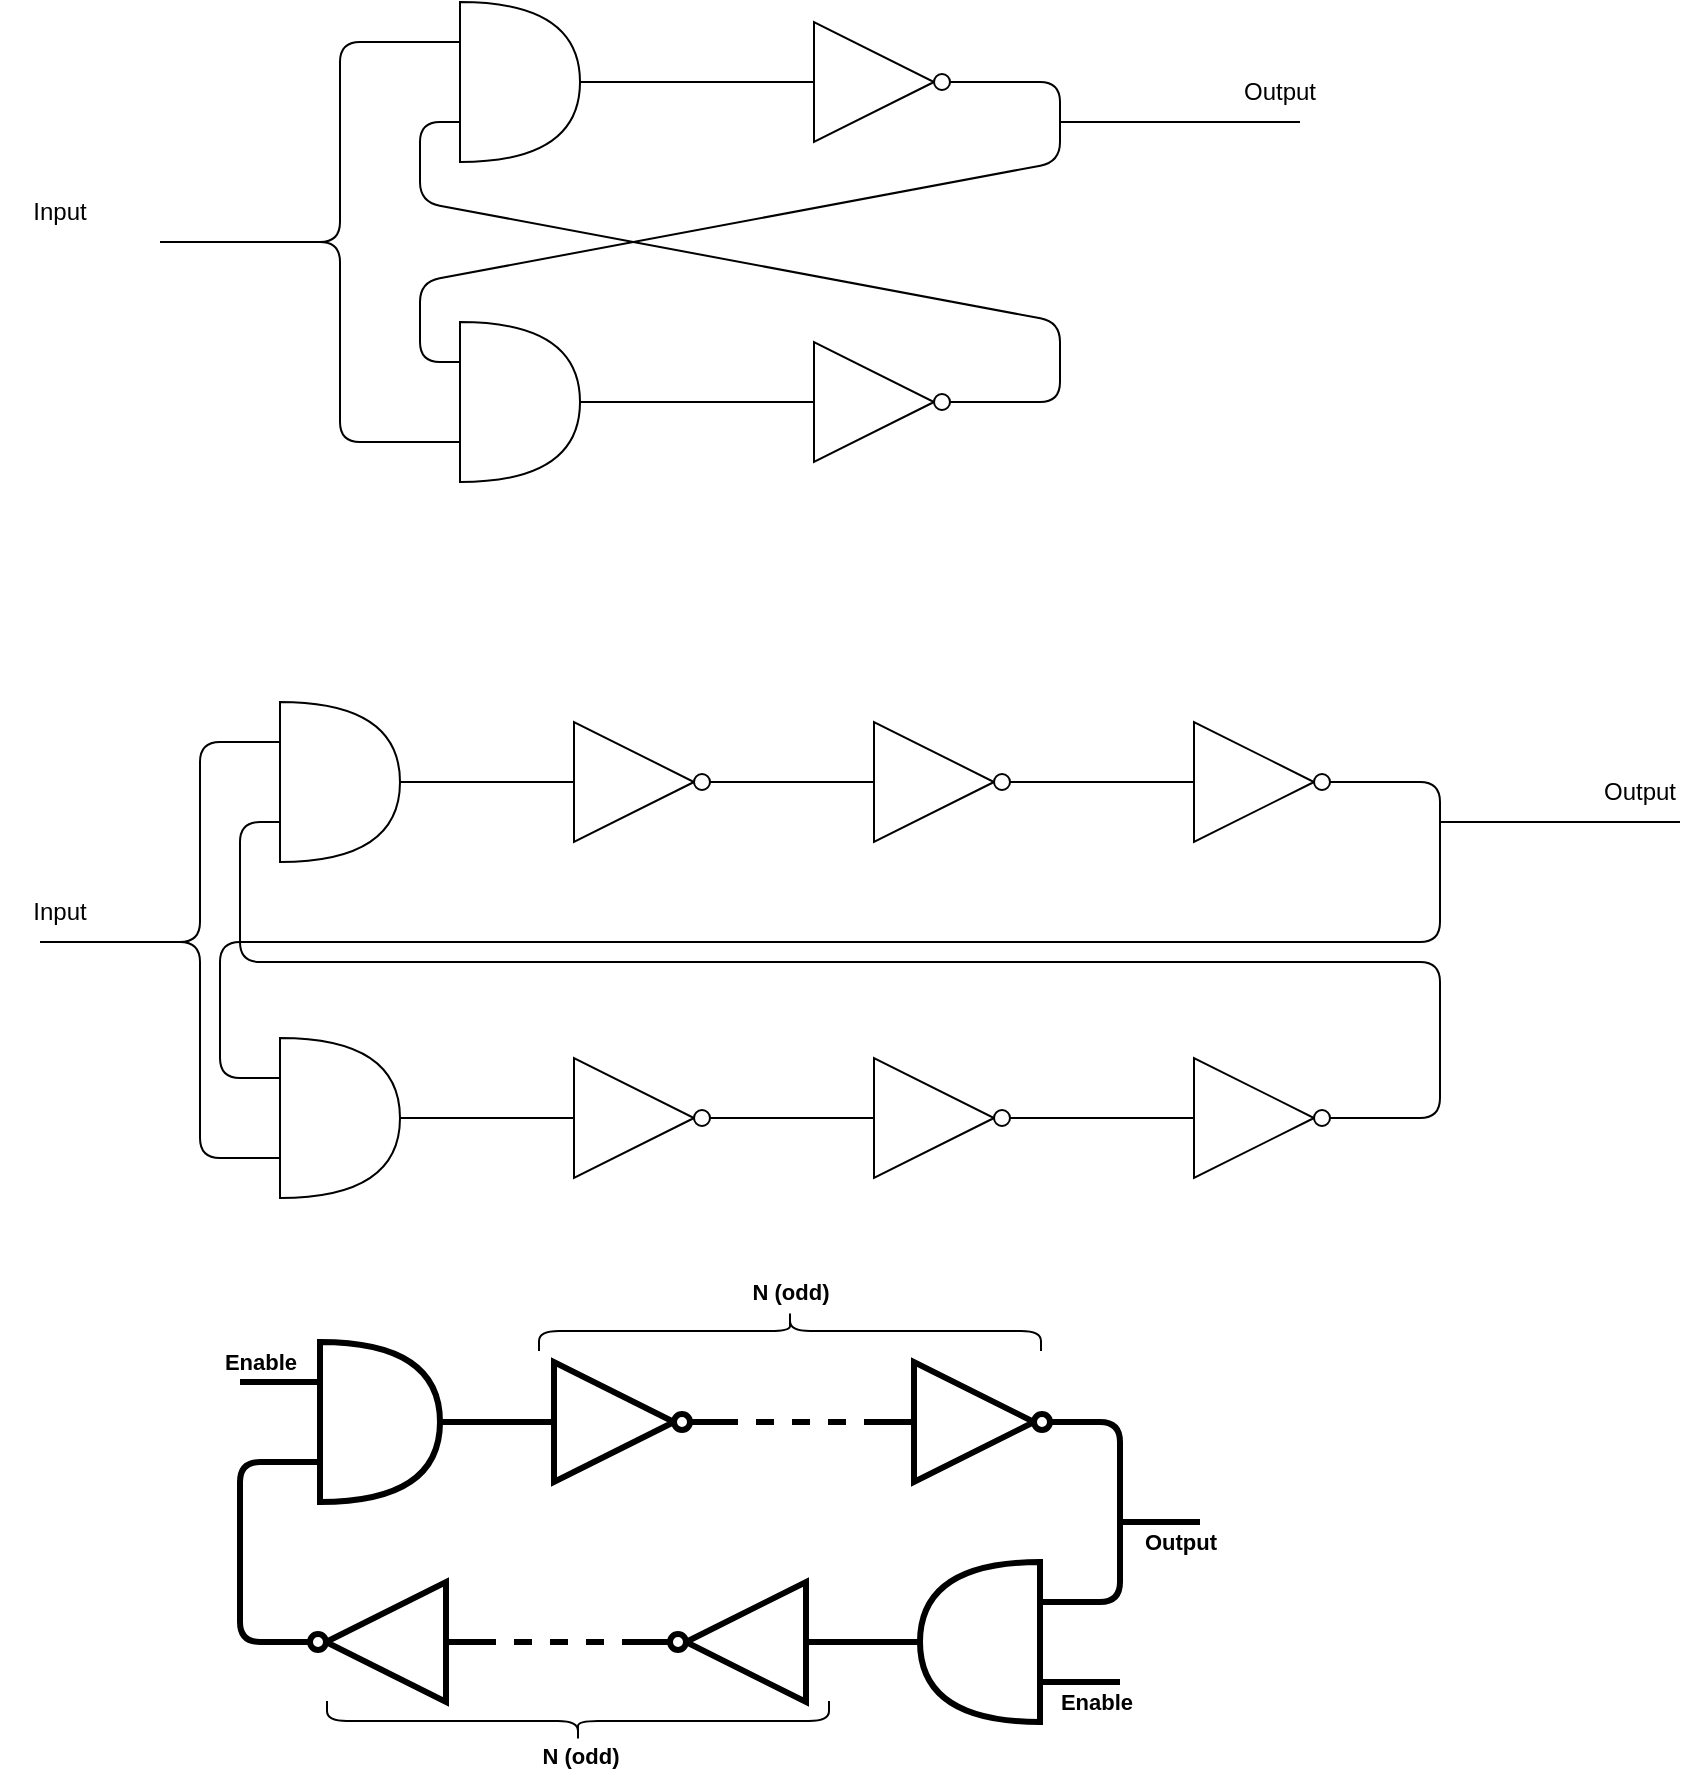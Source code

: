 <mxfile>
    <diagram id="EVTvMuGbah80TE0Cup9H" name="Page-1">
        <mxGraphModel dx="1092" dy="613" grid="0" gridSize="10" guides="1" tooltips="1" connect="1" arrows="1" fold="1" page="1" pageScale="1" pageWidth="850" pageHeight="1100" math="0" shadow="0">
            <root>
                <mxCell id="0"/>
                <mxCell id="1" parent="0"/>
                <mxCell id="8" style="edgeStyle=none;html=1;exitX=1;exitY=0.5;exitDx=0;exitDy=0;exitPerimeter=0;entryX=0;entryY=0.5;entryDx=0;entryDy=0;entryPerimeter=0;endArrow=none;endFill=0;" parent="1" source="2" target="4" edge="1">
                    <mxGeometry relative="1" as="geometry"/>
                </mxCell>
                <mxCell id="12" style="edgeStyle=none;html=1;exitX=0;exitY=0.25;exitDx=0;exitDy=0;exitPerimeter=0;endArrow=none;endFill=0;" parent="1" source="2" edge="1">
                    <mxGeometry relative="1" as="geometry">
                        <mxPoint x="80" y="180" as="targetPoint"/>
                        <Array as="points">
                            <mxPoint x="170" y="80"/>
                            <mxPoint x="170" y="180"/>
                        </Array>
                    </mxGeometry>
                </mxCell>
                <mxCell id="2" value="" style="shape=or;whiteSpace=wrap;html=1;" parent="1" vertex="1">
                    <mxGeometry x="230" y="60" width="60" height="80" as="geometry"/>
                </mxCell>
                <mxCell id="13" style="edgeStyle=none;html=1;exitX=0;exitY=0.75;exitDx=0;exitDy=0;exitPerimeter=0;endArrow=none;endFill=0;" parent="1" source="3" edge="1">
                    <mxGeometry relative="1" as="geometry">
                        <mxPoint x="80" y="180" as="targetPoint"/>
                        <Array as="points">
                            <mxPoint x="170" y="280"/>
                            <mxPoint x="170" y="180"/>
                        </Array>
                    </mxGeometry>
                </mxCell>
                <mxCell id="3" value="" style="shape=or;whiteSpace=wrap;html=1;rotation=-180;direction=west;" parent="1" vertex="1">
                    <mxGeometry x="230" y="220" width="60" height="80" as="geometry"/>
                </mxCell>
                <mxCell id="10" style="edgeStyle=none;html=1;exitX=1;exitY=0.5;exitDx=0;exitDy=0;exitPerimeter=0;entryX=0;entryY=0.25;entryDx=0;entryDy=0;entryPerimeter=0;endArrow=none;endFill=0;" parent="1" source="4" target="3" edge="1">
                    <mxGeometry relative="1" as="geometry">
                        <Array as="points">
                            <mxPoint x="530" y="100"/>
                            <mxPoint x="530" y="140"/>
                            <mxPoint x="210" y="200"/>
                            <mxPoint x="210" y="240"/>
                        </Array>
                    </mxGeometry>
                </mxCell>
                <mxCell id="4" value="" style="verticalLabelPosition=bottom;shadow=0;dashed=0;align=center;html=1;verticalAlign=top;shape=mxgraph.electrical.logic_gates.inverter_2" parent="1" vertex="1">
                    <mxGeometry x="390" y="70" width="100" height="60" as="geometry"/>
                </mxCell>
                <mxCell id="6" style="edgeStyle=none;html=1;exitX=0;exitY=0.5;exitDx=0;exitDy=0;exitPerimeter=0;entryX=1;entryY=0.5;entryDx=0;entryDy=0;entryPerimeter=0;endArrow=none;endFill=0;" parent="1" source="5" target="3" edge="1">
                    <mxGeometry relative="1" as="geometry"/>
                </mxCell>
                <mxCell id="11" style="edgeStyle=none;html=1;exitX=1;exitY=0.5;exitDx=0;exitDy=0;exitPerimeter=0;entryX=0;entryY=0.75;entryDx=0;entryDy=0;entryPerimeter=0;endArrow=none;endFill=0;" parent="1" source="5" target="2" edge="1">
                    <mxGeometry relative="1" as="geometry">
                        <Array as="points">
                            <mxPoint x="530" y="260"/>
                            <mxPoint x="530" y="220"/>
                            <mxPoint x="210" y="160"/>
                            <mxPoint x="210" y="120"/>
                        </Array>
                    </mxGeometry>
                </mxCell>
                <mxCell id="5" value="" style="verticalLabelPosition=bottom;shadow=0;dashed=0;align=center;html=1;verticalAlign=top;shape=mxgraph.electrical.logic_gates.inverter_2;rotation=-180;direction=west;" parent="1" vertex="1">
                    <mxGeometry x="390" y="230" width="100" height="60" as="geometry"/>
                </mxCell>
                <mxCell id="15" value="" style="endArrow=none;html=1;" parent="1" edge="1">
                    <mxGeometry width="50" height="50" relative="1" as="geometry">
                        <mxPoint x="530" y="120" as="sourcePoint"/>
                        <mxPoint x="650" y="120" as="targetPoint"/>
                    </mxGeometry>
                </mxCell>
                <mxCell id="16" value="Input" style="text;html=1;strokeColor=none;fillColor=none;align=center;verticalAlign=middle;whiteSpace=wrap;rounded=0;" parent="1" vertex="1">
                    <mxGeometry y="150" width="60" height="30" as="geometry"/>
                </mxCell>
                <mxCell id="17" value="Output" style="text;html=1;strokeColor=none;fillColor=none;align=center;verticalAlign=middle;whiteSpace=wrap;rounded=0;" parent="1" vertex="1">
                    <mxGeometry x="610" y="90" width="60" height="30" as="geometry"/>
                </mxCell>
                <mxCell id="20" style="edgeStyle=none;html=1;exitX=0;exitY=0.25;exitDx=0;exitDy=0;exitPerimeter=0;endArrow=none;endFill=0;strokeWidth=1;" parent="1" source="21" edge="1">
                    <mxGeometry relative="1" as="geometry">
                        <mxPoint x="20" y="530" as="targetPoint"/>
                        <Array as="points">
                            <mxPoint x="100" y="430"/>
                            <mxPoint x="100" y="530"/>
                        </Array>
                    </mxGeometry>
                </mxCell>
                <mxCell id="34" style="edgeStyle=none;html=1;exitX=1;exitY=0.5;exitDx=0;exitDy=0;exitPerimeter=0;entryX=0;entryY=0.5;entryDx=0;entryDy=0;entryPerimeter=0;endArrow=none;endFill=0;" parent="1" source="21" target="32" edge="1">
                    <mxGeometry relative="1" as="geometry"/>
                </mxCell>
                <mxCell id="21" value="" style="shape=or;whiteSpace=wrap;html=1;" parent="1" vertex="1">
                    <mxGeometry x="140" y="410" width="60" height="80" as="geometry"/>
                </mxCell>
                <mxCell id="22" style="edgeStyle=none;html=1;exitX=0;exitY=0.75;exitDx=0;exitDy=0;exitPerimeter=0;endArrow=none;endFill=0;strokeWidth=1;" parent="1" source="23" edge="1">
                    <mxGeometry relative="1" as="geometry">
                        <mxPoint x="20" y="530" as="targetPoint"/>
                        <Array as="points">
                            <mxPoint x="100" y="638"/>
                            <mxPoint x="100" y="530"/>
                        </Array>
                    </mxGeometry>
                </mxCell>
                <mxCell id="23" value="" style="shape=or;whiteSpace=wrap;html=1;rotation=-180;direction=west;" parent="1" vertex="1">
                    <mxGeometry x="140" y="578" width="60" height="80" as="geometry"/>
                </mxCell>
                <mxCell id="24" style="edgeStyle=none;html=1;exitX=1;exitY=0.5;exitDx=0;exitDy=0;exitPerimeter=0;entryX=0;entryY=0.25;entryDx=0;entryDy=0;entryPerimeter=0;endArrow=none;endFill=0;strokeWidth=1;" parent="1" source="25" target="23" edge="1">
                    <mxGeometry relative="1" as="geometry">
                        <Array as="points">
                            <mxPoint x="720" y="450"/>
                            <mxPoint x="720" y="530"/>
                            <mxPoint x="110" y="530"/>
                            <mxPoint x="110" y="598"/>
                        </Array>
                    </mxGeometry>
                </mxCell>
                <mxCell id="25" value="" style="verticalLabelPosition=bottom;shadow=0;dashed=0;align=center;html=1;verticalAlign=top;shape=mxgraph.electrical.logic_gates.inverter_2" parent="1" vertex="1">
                    <mxGeometry x="580" y="420" width="100" height="60" as="geometry"/>
                </mxCell>
                <mxCell id="27" style="edgeStyle=none;html=1;exitX=1;exitY=0.5;exitDx=0;exitDy=0;exitPerimeter=0;entryX=0;entryY=0.75;entryDx=0;entryDy=0;entryPerimeter=0;endArrow=none;endFill=0;strokeWidth=1;" parent="1" target="21" edge="1">
                    <mxGeometry relative="1" as="geometry">
                        <Array as="points">
                            <mxPoint x="720" y="618"/>
                            <mxPoint x="720" y="540"/>
                            <mxPoint x="120" y="540"/>
                            <mxPoint x="120" y="470"/>
                        </Array>
                        <mxPoint x="680" y="618" as="sourcePoint"/>
                    </mxGeometry>
                </mxCell>
                <mxCell id="29" value="" style="endArrow=none;html=1;strokeWidth=1;" parent="1" edge="1">
                    <mxGeometry width="50" height="50" relative="1" as="geometry">
                        <mxPoint x="720" y="470" as="sourcePoint"/>
                        <mxPoint x="840" y="470" as="targetPoint"/>
                    </mxGeometry>
                </mxCell>
                <mxCell id="30" value="Input" style="text;html=1;strokeColor=none;fillColor=none;align=center;verticalAlign=middle;whiteSpace=wrap;rounded=0;" parent="1" vertex="1">
                    <mxGeometry y="500" width="60" height="30" as="geometry"/>
                </mxCell>
                <mxCell id="31" value="Output" style="text;html=1;strokeColor=none;fillColor=none;align=center;verticalAlign=middle;whiteSpace=wrap;rounded=0;" parent="1" vertex="1">
                    <mxGeometry x="790" y="440" width="60" height="30" as="geometry"/>
                </mxCell>
                <mxCell id="35" style="edgeStyle=none;html=1;exitX=1;exitY=0.5;exitDx=0;exitDy=0;exitPerimeter=0;endArrow=none;endFill=0;" parent="1" source="32" target="33" edge="1">
                    <mxGeometry relative="1" as="geometry"/>
                </mxCell>
                <mxCell id="32" value="" style="verticalLabelPosition=bottom;shadow=0;dashed=0;align=center;html=1;verticalAlign=top;shape=mxgraph.electrical.logic_gates.inverter_2" parent="1" vertex="1">
                    <mxGeometry x="270" y="420" width="100" height="60" as="geometry"/>
                </mxCell>
                <mxCell id="36" style="edgeStyle=none;html=1;exitX=1;exitY=0.5;exitDx=0;exitDy=0;exitPerimeter=0;entryX=0;entryY=0.5;entryDx=0;entryDy=0;entryPerimeter=0;endArrow=none;endFill=0;" parent="1" source="33" target="25" edge="1">
                    <mxGeometry relative="1" as="geometry"/>
                </mxCell>
                <mxCell id="33" value="" style="verticalLabelPosition=bottom;shadow=0;dashed=0;align=center;html=1;verticalAlign=top;shape=mxgraph.electrical.logic_gates.inverter_2" parent="1" vertex="1">
                    <mxGeometry x="420" y="420" width="100" height="60" as="geometry"/>
                </mxCell>
                <mxCell id="37" style="edgeStyle=none;html=1;exitX=1;exitY=0.5;exitDx=0;exitDy=0;exitPerimeter=0;entryX=0;entryY=0.5;entryDx=0;entryDy=0;entryPerimeter=0;endArrow=none;endFill=0;" parent="1" source="23" edge="1">
                    <mxGeometry relative="1" as="geometry">
                        <mxPoint x="200" y="610" as="sourcePoint"/>
                        <mxPoint x="270" y="618" as="targetPoint"/>
                    </mxGeometry>
                </mxCell>
                <mxCell id="38" style="edgeStyle=none;html=1;exitX=1;exitY=0.5;exitDx=0;exitDy=0;exitPerimeter=0;endArrow=none;endFill=0;" parent="1" target="41" edge="1">
                    <mxGeometry relative="1" as="geometry">
                        <mxPoint x="370" y="618" as="sourcePoint"/>
                    </mxGeometry>
                </mxCell>
                <mxCell id="40" style="edgeStyle=none;html=1;exitX=1;exitY=0.5;exitDx=0;exitDy=0;exitPerimeter=0;endArrow=none;endFill=0;entryX=0;entryY=0.5;entryDx=0;entryDy=0;entryPerimeter=0;" parent="1" source="41" edge="1">
                    <mxGeometry relative="1" as="geometry">
                        <mxPoint x="580" y="618" as="targetPoint"/>
                    </mxGeometry>
                </mxCell>
                <mxCell id="41" value="" style="verticalLabelPosition=bottom;shadow=0;dashed=0;align=center;html=1;verticalAlign=top;shape=mxgraph.electrical.logic_gates.inverter_2" parent="1" vertex="1">
                    <mxGeometry x="420" y="588" width="100" height="60" as="geometry"/>
                </mxCell>
                <mxCell id="55" value="" style="verticalLabelPosition=bottom;shadow=0;dashed=0;align=center;html=1;verticalAlign=top;shape=mxgraph.electrical.logic_gates.inverter_2" parent="1" vertex="1">
                    <mxGeometry x="580" y="588" width="100" height="60" as="geometry"/>
                </mxCell>
                <mxCell id="56" value="" style="verticalLabelPosition=bottom;shadow=0;dashed=0;align=center;html=1;verticalAlign=top;shape=mxgraph.electrical.logic_gates.inverter_2" parent="1" vertex="1">
                    <mxGeometry x="270" y="588" width="100" height="60" as="geometry"/>
                </mxCell>
                <mxCell id="57" style="edgeStyle=none;html=1;exitX=1;exitY=0.5;exitDx=0;exitDy=0;exitPerimeter=0;entryX=0;entryY=0.5;entryDx=0;entryDy=0;entryPerimeter=0;endArrow=none;endFill=0;strokeWidth=3;" parent="1" source="58" target="60" edge="1">
                    <mxGeometry relative="1" as="geometry"/>
                </mxCell>
                <mxCell id="58" value="" style="shape=or;whiteSpace=wrap;html=1;strokeWidth=3;" parent="1" vertex="1">
                    <mxGeometry x="160" y="730" width="60" height="80" as="geometry"/>
                </mxCell>
                <mxCell id="60" value="" style="verticalLabelPosition=bottom;shadow=0;dashed=0;align=center;html=1;verticalAlign=top;shape=mxgraph.electrical.logic_gates.inverter_2;strokeWidth=3;" parent="1" vertex="1">
                    <mxGeometry x="260" y="740" width="100" height="60" as="geometry"/>
                </mxCell>
                <mxCell id="61" value="" style="verticalLabelPosition=bottom;shadow=0;dashed=0;align=center;html=1;verticalAlign=top;shape=mxgraph.electrical.logic_gates.inverter_2;strokeWidth=3;" parent="1" vertex="1">
                    <mxGeometry x="440" y="740" width="100" height="60" as="geometry"/>
                </mxCell>
                <mxCell id="63" value="" style="endArrow=none;dashed=1;html=1;exitX=1;exitY=0.5;exitDx=0;exitDy=0;exitPerimeter=0;strokeWidth=3;" parent="1" source="60" target="61" edge="1">
                    <mxGeometry width="50" height="50" relative="1" as="geometry">
                        <mxPoint x="390" y="660" as="sourcePoint"/>
                        <mxPoint x="440" y="610" as="targetPoint"/>
                    </mxGeometry>
                </mxCell>
                <mxCell id="64" style="edgeStyle=none;html=1;exitX=1;exitY=0.5;exitDx=0;exitDy=0;exitPerimeter=0;entryX=0;entryY=0.5;entryDx=0;entryDy=0;entryPerimeter=0;endArrow=none;endFill=0;strokeWidth=3;" parent="1" source="65" target="66" edge="1">
                    <mxGeometry relative="1" as="geometry"/>
                </mxCell>
                <mxCell id="65" value="" style="shape=or;whiteSpace=wrap;html=1;direction=west;strokeWidth=3;" parent="1" vertex="1">
                    <mxGeometry x="460" y="840" width="60" height="80" as="geometry"/>
                </mxCell>
                <mxCell id="66" value="" style="verticalLabelPosition=bottom;shadow=0;dashed=0;align=center;html=1;verticalAlign=top;shape=mxgraph.electrical.logic_gates.inverter_2;direction=west;strokeWidth=3;" parent="1" vertex="1">
                    <mxGeometry x="320" y="850" width="100" height="60" as="geometry"/>
                </mxCell>
                <mxCell id="67" value="" style="verticalLabelPosition=bottom;shadow=0;dashed=0;align=center;html=1;verticalAlign=top;shape=mxgraph.electrical.logic_gates.inverter_2;direction=west;strokeWidth=3;" parent="1" vertex="1">
                    <mxGeometry x="140" y="850" width="100" height="60" as="geometry"/>
                </mxCell>
                <mxCell id="68" value="" style="endArrow=none;dashed=1;html=1;exitX=1;exitY=0.5;exitDx=0;exitDy=0;exitPerimeter=0;strokeWidth=3;" parent="1" source="66" target="67" edge="1">
                    <mxGeometry width="50" height="50" relative="1" as="geometry">
                        <mxPoint x="390" y="770" as="sourcePoint"/>
                        <mxPoint x="440" y="720" as="targetPoint"/>
                    </mxGeometry>
                </mxCell>
                <mxCell id="69" value="" style="endArrow=none;html=1;exitX=1;exitY=0.5;exitDx=0;exitDy=0;exitPerimeter=0;entryX=0;entryY=0.75;entryDx=0;entryDy=0;entryPerimeter=0;strokeWidth=3;" parent="1" source="61" target="65" edge="1">
                    <mxGeometry width="50" height="50" relative="1" as="geometry">
                        <mxPoint x="390" y="660" as="sourcePoint"/>
                        <mxPoint x="440" y="610" as="targetPoint"/>
                        <Array as="points">
                            <mxPoint x="560" y="770"/>
                            <mxPoint x="560" y="860"/>
                        </Array>
                    </mxGeometry>
                </mxCell>
                <mxCell id="70" value="" style="endArrow=none;html=1;exitX=1;exitY=0.5;exitDx=0;exitDy=0;exitPerimeter=0;entryX=0;entryY=0.75;entryDx=0;entryDy=0;entryPerimeter=0;strokeWidth=3;" parent="1" source="67" target="58" edge="1">
                    <mxGeometry width="50" height="50" relative="1" as="geometry">
                        <mxPoint x="100" y="880" as="sourcePoint"/>
                        <mxPoint x="80" y="970" as="targetPoint"/>
                        <Array as="points">
                            <mxPoint x="120" y="880"/>
                            <mxPoint x="120" y="790"/>
                        </Array>
                    </mxGeometry>
                </mxCell>
                <mxCell id="71" style="edgeStyle=none;html=1;exitX=0;exitY=0.25;exitDx=0;exitDy=0;exitPerimeter=0;endArrow=none;endFill=0;strokeWidth=3;" edge="1" parent="1" source="65">
                    <mxGeometry relative="1" as="geometry">
                        <mxPoint x="564" y="909.31" as="sourcePoint"/>
                        <mxPoint x="560" y="900" as="targetPoint"/>
                    </mxGeometry>
                </mxCell>
                <mxCell id="73" value="Enable" style="edgeLabel;html=1;align=center;verticalAlign=middle;resizable=0;points=[];fontStyle=1" vertex="1" connectable="0" parent="71">
                    <mxGeometry x="0.4" y="4" relative="1" as="geometry">
                        <mxPoint y="14" as="offset"/>
                    </mxGeometry>
                </mxCell>
                <mxCell id="72" style="edgeStyle=none;html=1;endArrow=none;endFill=0;strokeWidth=3;entryX=0;entryY=0.25;entryDx=0;entryDy=0;entryPerimeter=0;" edge="1" parent="1" target="58">
                    <mxGeometry relative="1" as="geometry">
                        <mxPoint x="120" y="750" as="sourcePoint"/>
                        <mxPoint x="560" y="910" as="targetPoint"/>
                    </mxGeometry>
                </mxCell>
                <mxCell id="74" value="Enable" style="edgeLabel;html=1;align=center;verticalAlign=middle;resizable=0;points=[];fontStyle=1" vertex="1" connectable="0" parent="1">
                    <mxGeometry x="129.996" y="740" as="geometry"/>
                </mxCell>
                <mxCell id="75" style="edgeStyle=none;html=1;exitX=0;exitY=0.25;exitDx=0;exitDy=0;exitPerimeter=0;endArrow=none;endFill=0;strokeWidth=3;" edge="1" parent="1">
                    <mxGeometry relative="1" as="geometry">
                        <mxPoint x="560" y="820" as="sourcePoint"/>
                        <mxPoint x="600" y="820" as="targetPoint"/>
                    </mxGeometry>
                </mxCell>
                <mxCell id="76" value="Output" style="edgeLabel;html=1;align=center;verticalAlign=middle;resizable=0;points=[];fontStyle=1" vertex="1" connectable="0" parent="75">
                    <mxGeometry x="0.4" y="4" relative="1" as="geometry">
                        <mxPoint x="2" y="14" as="offset"/>
                    </mxGeometry>
                </mxCell>
                <mxCell id="77" value="" style="shape=curlyBracket;whiteSpace=wrap;html=1;rounded=1;labelPosition=left;verticalLabelPosition=middle;align=right;verticalAlign=middle;strokeWidth=1;rotation=90;" vertex="1" parent="1">
                    <mxGeometry x="385" y="599" width="20" height="251" as="geometry"/>
                </mxCell>
                <mxCell id="85" value="N (odd)" style="edgeLabel;html=1;align=center;verticalAlign=middle;resizable=0;points=[];fontStyle=1" vertex="1" connectable="0" parent="1">
                    <mxGeometry x="408.996" y="704" as="geometry">
                        <mxPoint x="-14" y="1" as="offset"/>
                    </mxGeometry>
                </mxCell>
                <mxCell id="86" value="" style="shape=curlyBracket;whiteSpace=wrap;html=1;rounded=1;labelPosition=left;verticalLabelPosition=middle;align=right;verticalAlign=middle;strokeWidth=1;rotation=-90;" vertex="1" parent="1">
                    <mxGeometry x="279" y="794" width="20" height="251" as="geometry"/>
                </mxCell>
                <mxCell id="87" value="N (odd)" style="edgeLabel;html=1;align=center;verticalAlign=middle;resizable=0;points=[];fontStyle=1" vertex="1" connectable="0" parent="1">
                    <mxGeometry x="303.996" y="936" as="geometry">
                        <mxPoint x="-14" y="1" as="offset"/>
                    </mxGeometry>
                </mxCell>
            </root>
        </mxGraphModel>
    </diagram>
</mxfile>